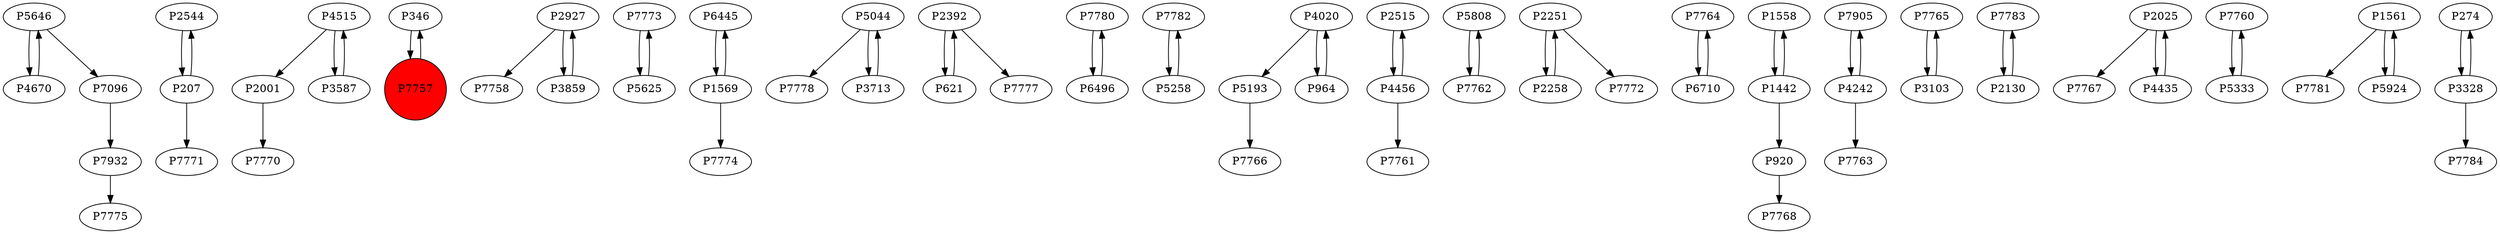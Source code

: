 digraph {
	P7096 -> P7932
	P2544 -> P207
	P2001 -> P7770
	P346 -> P7757
	P2927 -> P7758
	P7773 -> P5625
	P6445 -> P1569
	P5044 -> P7778
	P2392 -> P621
	P7780 -> P6496
	P5625 -> P7773
	P7782 -> P5258
	P4020 -> P5193
	P964 -> P4020
	P2515 -> P4456
	P5808 -> P7762
	P4020 -> P964
	P7932 -> P7775
	P4456 -> P2515
	P6496 -> P7780
	P2927 -> P3859
	P4670 -> P5646
	P2251 -> P2258
	P7764 -> P6710
	P3713 -> P5044
	P1558 -> P1442
	P207 -> P2544
	P7905 -> P4242
	P7765 -> P3103
	P7783 -> P2130
	P2025 -> P7767
	P2258 -> P2251
	P7760 -> P5333
	P2025 -> P4435
	P1561 -> P7781
	P5646 -> P7096
	P920 -> P7768
	P4515 -> P2001
	P3103 -> P7765
	P207 -> P7771
	P5646 -> P4670
	P4456 -> P7761
	P5258 -> P7782
	P5044 -> P3713
	P4242 -> P7905
	P274 -> P3328
	P5193 -> P7766
	P2130 -> P7783
	P2392 -> P7777
	P1569 -> P6445
	P7762 -> P5808
	P3587 -> P4515
	P4242 -> P7763
	P1442 -> P1558
	P3859 -> P2927
	P7757 -> P346
	P1442 -> P920
	P6710 -> P7764
	P1561 -> P5924
	P5924 -> P1561
	P3328 -> P7784
	P621 -> P2392
	P2251 -> P7772
	P3328 -> P274
	P4435 -> P2025
	P4515 -> P3587
	P1569 -> P7774
	P5333 -> P7760
	P7757 [shape=circle]
	P7757 [style=filled]
	P7757 [fillcolor=red]
}